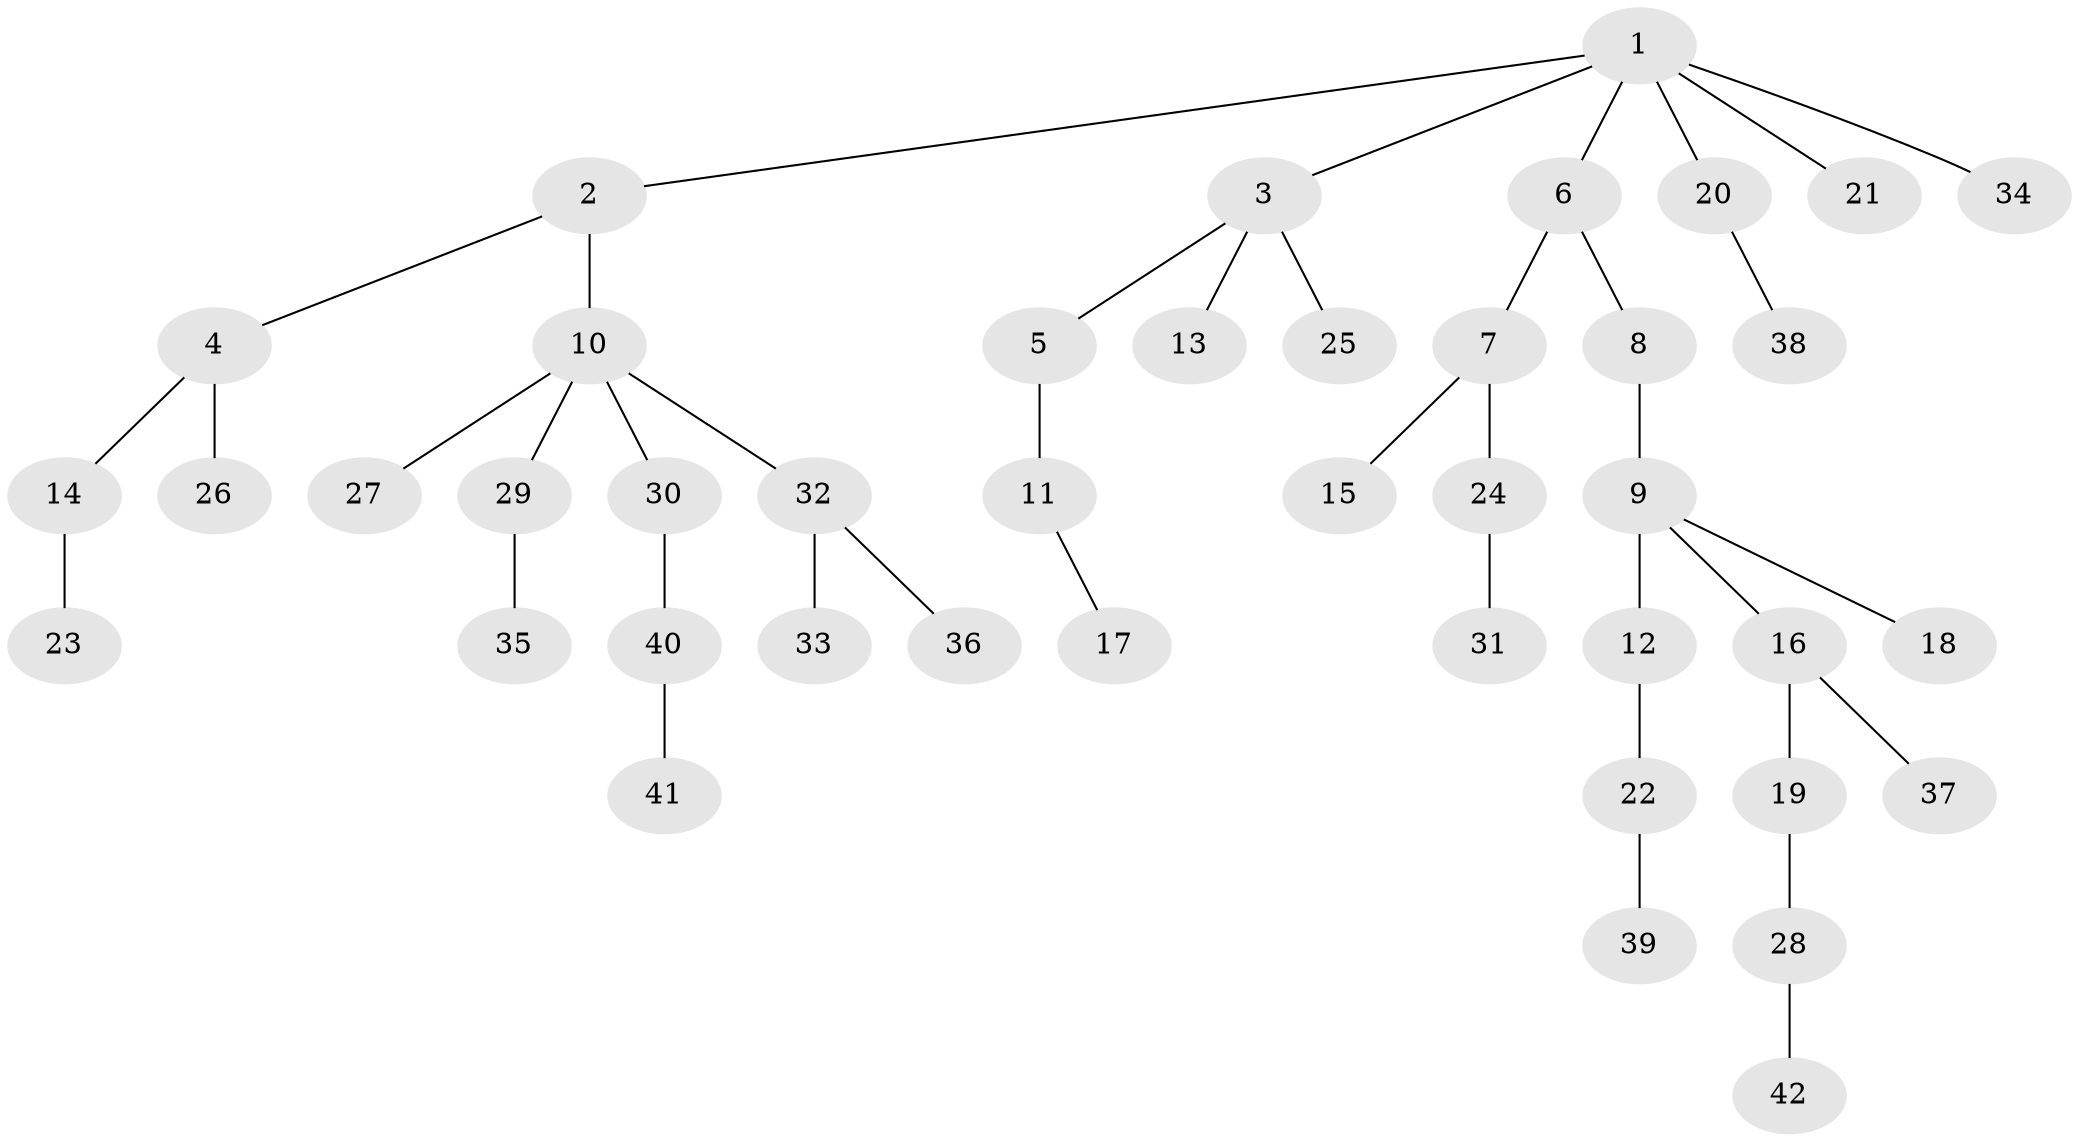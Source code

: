 // original degree distribution, {6: 0.038461538461538464, 4: 0.05128205128205128, 5: 0.02564102564102564, 3: 0.14102564102564102, 2: 0.24358974358974358, 1: 0.5}
// Generated by graph-tools (version 1.1) at 2025/36/03/09/25 02:36:43]
// undirected, 42 vertices, 41 edges
graph export_dot {
graph [start="1"]
  node [color=gray90,style=filled];
  1;
  2;
  3;
  4;
  5;
  6;
  7;
  8;
  9;
  10;
  11;
  12;
  13;
  14;
  15;
  16;
  17;
  18;
  19;
  20;
  21;
  22;
  23;
  24;
  25;
  26;
  27;
  28;
  29;
  30;
  31;
  32;
  33;
  34;
  35;
  36;
  37;
  38;
  39;
  40;
  41;
  42;
  1 -- 2 [weight=1.0];
  1 -- 3 [weight=1.0];
  1 -- 6 [weight=1.0];
  1 -- 20 [weight=1.0];
  1 -- 21 [weight=1.0];
  1 -- 34 [weight=1.0];
  2 -- 4 [weight=1.0];
  2 -- 10 [weight=1.0];
  3 -- 5 [weight=1.0];
  3 -- 13 [weight=1.0];
  3 -- 25 [weight=1.0];
  4 -- 14 [weight=1.0];
  4 -- 26 [weight=1.0];
  5 -- 11 [weight=2.0];
  6 -- 7 [weight=1.0];
  6 -- 8 [weight=2.0];
  7 -- 15 [weight=1.0];
  7 -- 24 [weight=1.0];
  8 -- 9 [weight=1.0];
  9 -- 12 [weight=2.0];
  9 -- 16 [weight=1.0];
  9 -- 18 [weight=1.0];
  10 -- 27 [weight=1.0];
  10 -- 29 [weight=1.0];
  10 -- 30 [weight=1.0];
  10 -- 32 [weight=1.0];
  11 -- 17 [weight=1.0];
  12 -- 22 [weight=1.0];
  14 -- 23 [weight=1.0];
  16 -- 19 [weight=1.0];
  16 -- 37 [weight=1.0];
  19 -- 28 [weight=1.0];
  20 -- 38 [weight=1.0];
  22 -- 39 [weight=1.0];
  24 -- 31 [weight=1.0];
  28 -- 42 [weight=1.0];
  29 -- 35 [weight=1.0];
  30 -- 40 [weight=1.0];
  32 -- 33 [weight=2.0];
  32 -- 36 [weight=1.0];
  40 -- 41 [weight=1.0];
}
